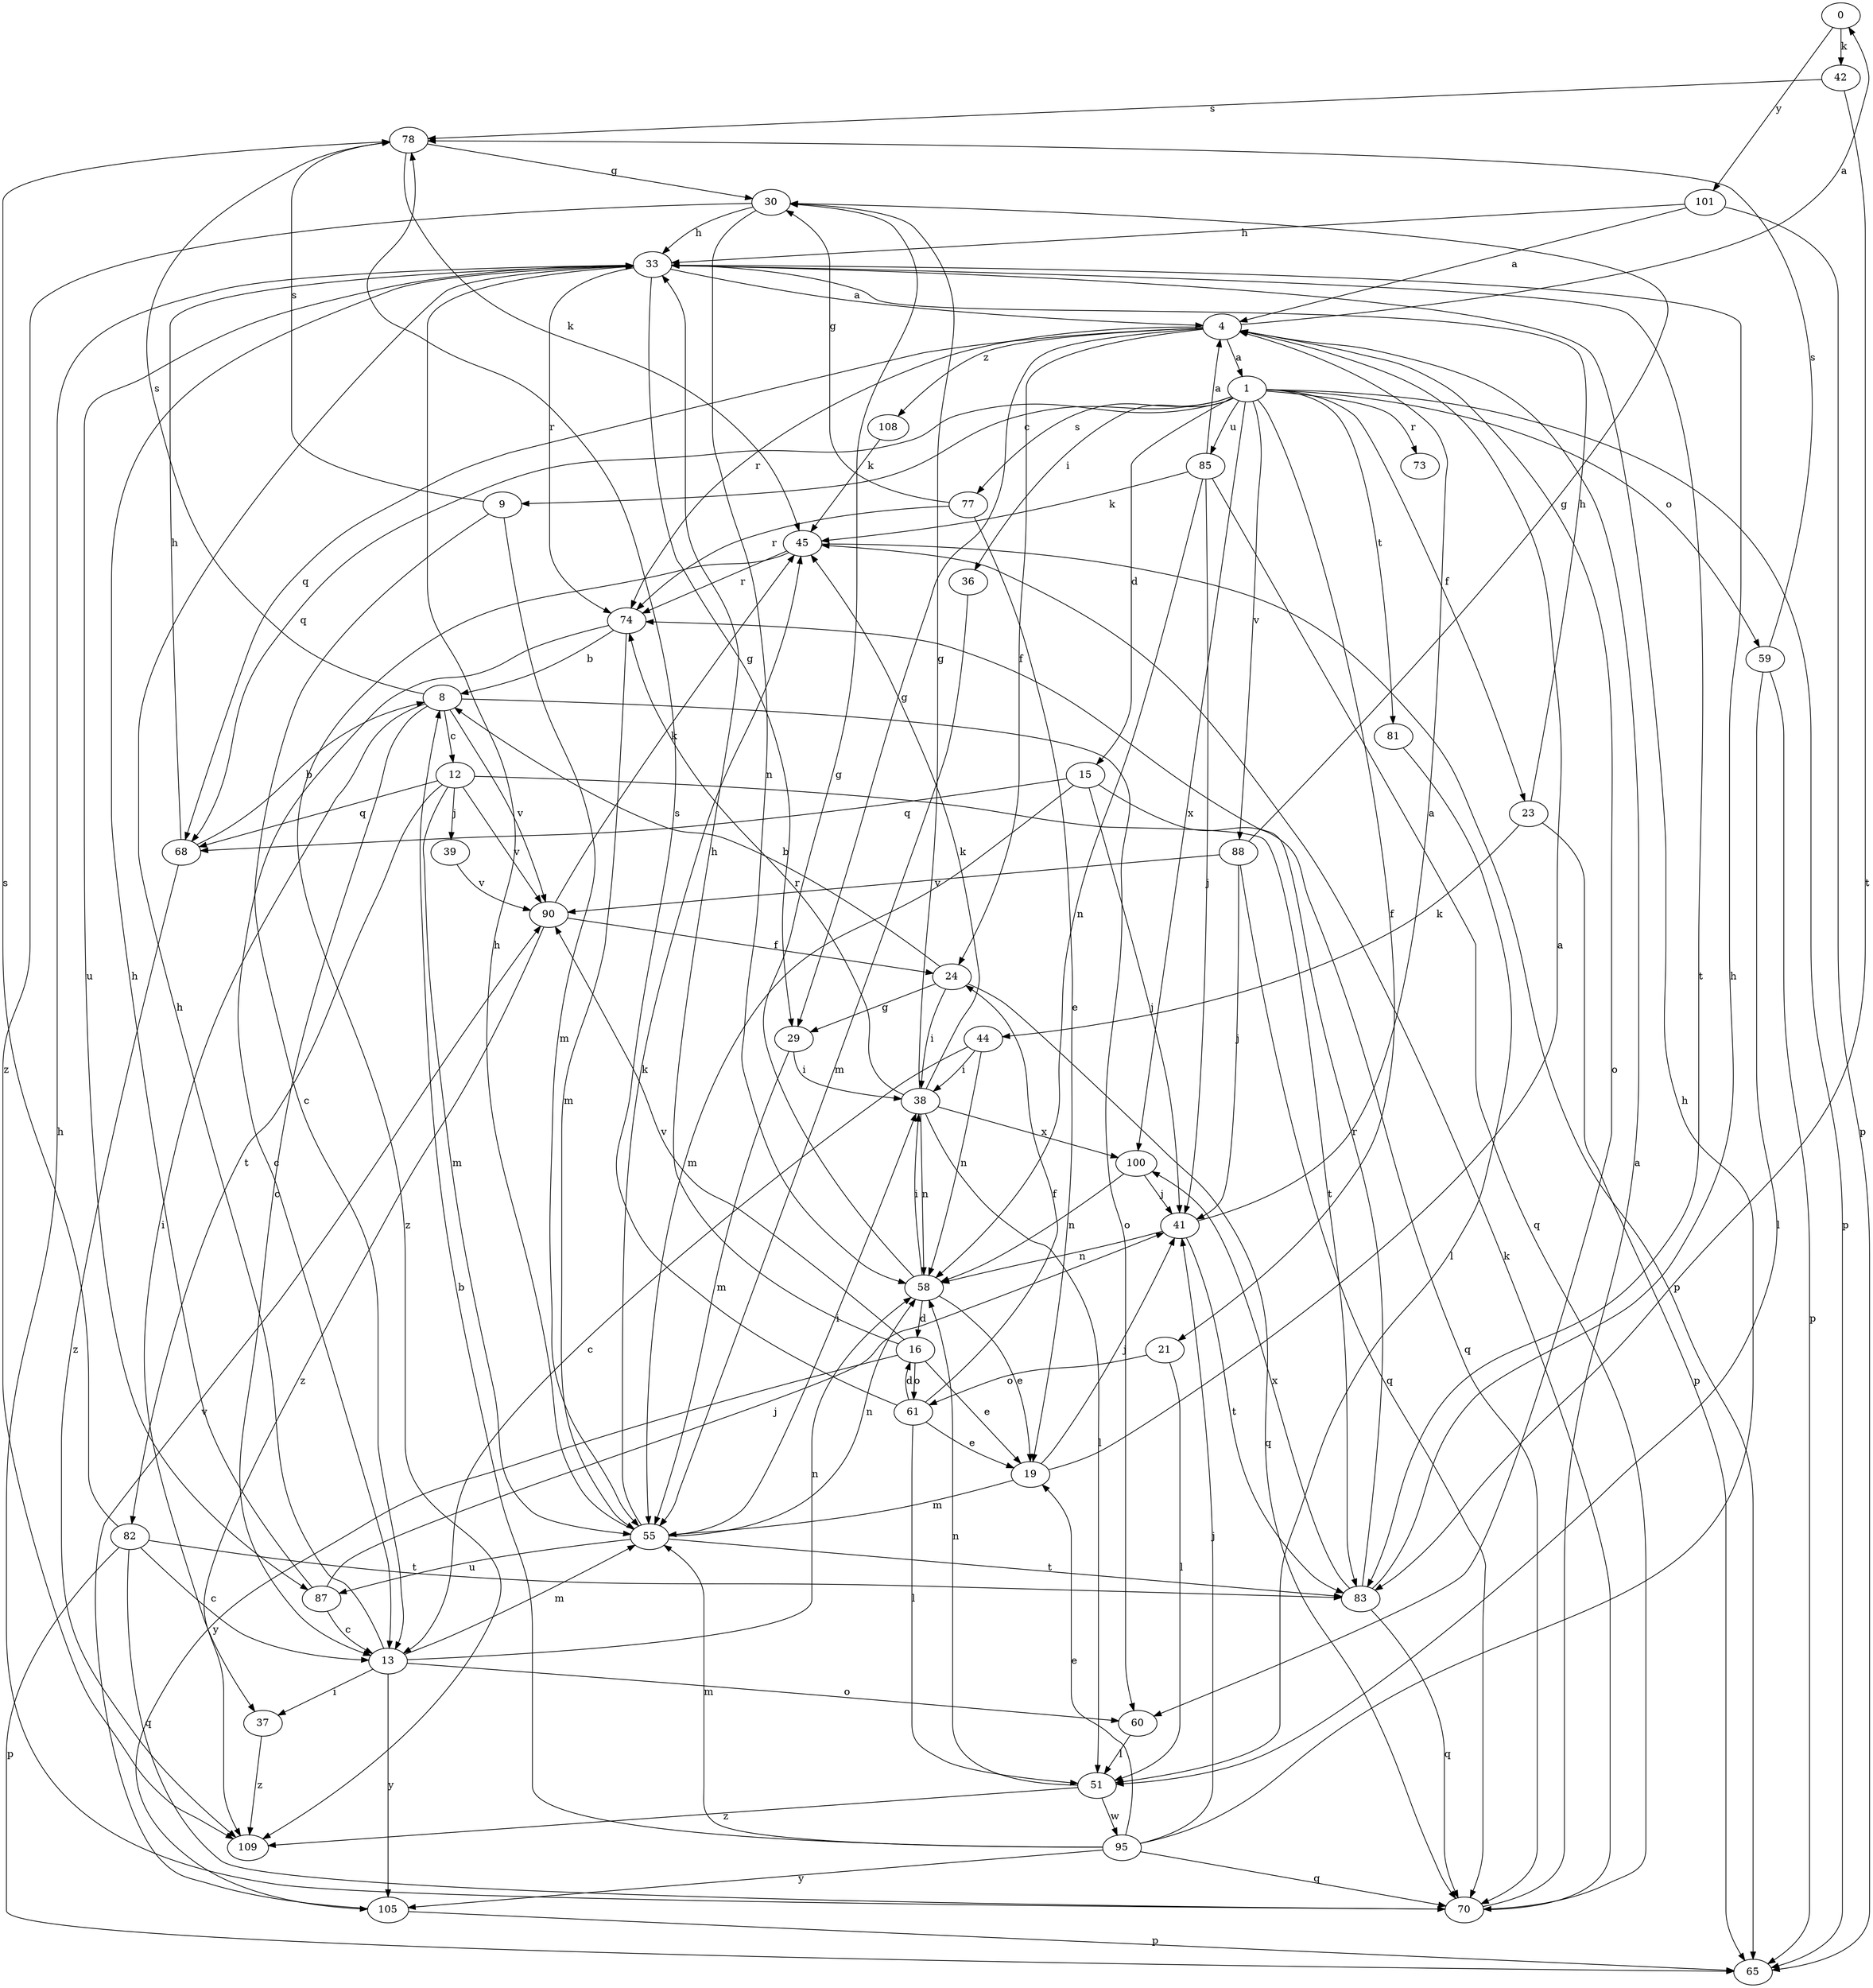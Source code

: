 strict digraph  {
0;
1;
4;
8;
9;
12;
13;
15;
16;
19;
21;
23;
24;
29;
30;
33;
36;
37;
38;
39;
41;
42;
44;
45;
51;
55;
58;
59;
60;
61;
65;
68;
70;
73;
74;
77;
78;
81;
82;
83;
85;
87;
88;
90;
95;
100;
101;
105;
108;
109;
0 -> 42  [label=k];
0 -> 101  [label=y];
1 -> 9  [label=c];
1 -> 15  [label=d];
1 -> 21  [label=f];
1 -> 23  [label=f];
1 -> 36  [label=i];
1 -> 59  [label=o];
1 -> 65  [label=p];
1 -> 68  [label=q];
1 -> 73  [label=r];
1 -> 77  [label=s];
1 -> 81  [label=t];
1 -> 85  [label=u];
1 -> 88  [label=v];
1 -> 100  [label=x];
4 -> 0  [label=a];
4 -> 1  [label=a];
4 -> 24  [label=f];
4 -> 29  [label=g];
4 -> 60  [label=o];
4 -> 68  [label=q];
4 -> 74  [label=r];
4 -> 108  [label=z];
8 -> 12  [label=c];
8 -> 13  [label=c];
8 -> 37  [label=i];
8 -> 60  [label=o];
8 -> 78  [label=s];
8 -> 90  [label=v];
9 -> 13  [label=c];
9 -> 55  [label=m];
9 -> 78  [label=s];
12 -> 39  [label=j];
12 -> 55  [label=m];
12 -> 68  [label=q];
12 -> 82  [label=t];
12 -> 83  [label=t];
12 -> 90  [label=v];
13 -> 33  [label=h];
13 -> 37  [label=i];
13 -> 55  [label=m];
13 -> 58  [label=n];
13 -> 60  [label=o];
13 -> 105  [label=y];
15 -> 41  [label=j];
15 -> 55  [label=m];
15 -> 68  [label=q];
15 -> 70  [label=q];
16 -> 19  [label=e];
16 -> 33  [label=h];
16 -> 61  [label=o];
16 -> 90  [label=v];
16 -> 105  [label=y];
19 -> 4  [label=a];
19 -> 41  [label=j];
19 -> 55  [label=m];
21 -> 51  [label=l];
21 -> 61  [label=o];
23 -> 33  [label=h];
23 -> 44  [label=k];
23 -> 65  [label=p];
24 -> 8  [label=b];
24 -> 29  [label=g];
24 -> 38  [label=i];
24 -> 70  [label=q];
29 -> 38  [label=i];
29 -> 55  [label=m];
30 -> 33  [label=h];
30 -> 58  [label=n];
30 -> 109  [label=z];
33 -> 4  [label=a];
33 -> 29  [label=g];
33 -> 74  [label=r];
33 -> 83  [label=t];
33 -> 87  [label=u];
36 -> 55  [label=m];
37 -> 109  [label=z];
38 -> 30  [label=g];
38 -> 45  [label=k];
38 -> 51  [label=l];
38 -> 58  [label=n];
38 -> 74  [label=r];
38 -> 100  [label=x];
39 -> 90  [label=v];
41 -> 4  [label=a];
41 -> 58  [label=n];
41 -> 83  [label=t];
42 -> 78  [label=s];
42 -> 83  [label=t];
44 -> 13  [label=c];
44 -> 38  [label=i];
44 -> 58  [label=n];
45 -> 65  [label=p];
45 -> 74  [label=r];
45 -> 109  [label=z];
51 -> 58  [label=n];
51 -> 95  [label=w];
51 -> 109  [label=z];
55 -> 33  [label=h];
55 -> 38  [label=i];
55 -> 45  [label=k];
55 -> 58  [label=n];
55 -> 83  [label=t];
55 -> 87  [label=u];
58 -> 16  [label=d];
58 -> 19  [label=e];
58 -> 30  [label=g];
58 -> 38  [label=i];
59 -> 51  [label=l];
59 -> 65  [label=p];
59 -> 78  [label=s];
60 -> 51  [label=l];
61 -> 16  [label=d];
61 -> 19  [label=e];
61 -> 24  [label=f];
61 -> 51  [label=l];
61 -> 78  [label=s];
68 -> 8  [label=b];
68 -> 33  [label=h];
68 -> 109  [label=z];
70 -> 4  [label=a];
70 -> 33  [label=h];
70 -> 45  [label=k];
74 -> 8  [label=b];
74 -> 13  [label=c];
74 -> 55  [label=m];
77 -> 19  [label=e];
77 -> 30  [label=g];
77 -> 74  [label=r];
78 -> 30  [label=g];
78 -> 45  [label=k];
81 -> 51  [label=l];
82 -> 13  [label=c];
82 -> 65  [label=p];
82 -> 70  [label=q];
82 -> 78  [label=s];
82 -> 83  [label=t];
83 -> 33  [label=h];
83 -> 70  [label=q];
83 -> 74  [label=r];
83 -> 100  [label=x];
85 -> 4  [label=a];
85 -> 41  [label=j];
85 -> 45  [label=k];
85 -> 58  [label=n];
85 -> 70  [label=q];
87 -> 13  [label=c];
87 -> 33  [label=h];
87 -> 41  [label=j];
88 -> 30  [label=g];
88 -> 41  [label=j];
88 -> 70  [label=q];
88 -> 90  [label=v];
90 -> 24  [label=f];
90 -> 45  [label=k];
90 -> 109  [label=z];
95 -> 8  [label=b];
95 -> 19  [label=e];
95 -> 33  [label=h];
95 -> 41  [label=j];
95 -> 55  [label=m];
95 -> 70  [label=q];
95 -> 105  [label=y];
100 -> 41  [label=j];
100 -> 58  [label=n];
101 -> 4  [label=a];
101 -> 33  [label=h];
101 -> 65  [label=p];
105 -> 65  [label=p];
105 -> 90  [label=v];
108 -> 45  [label=k];
}
